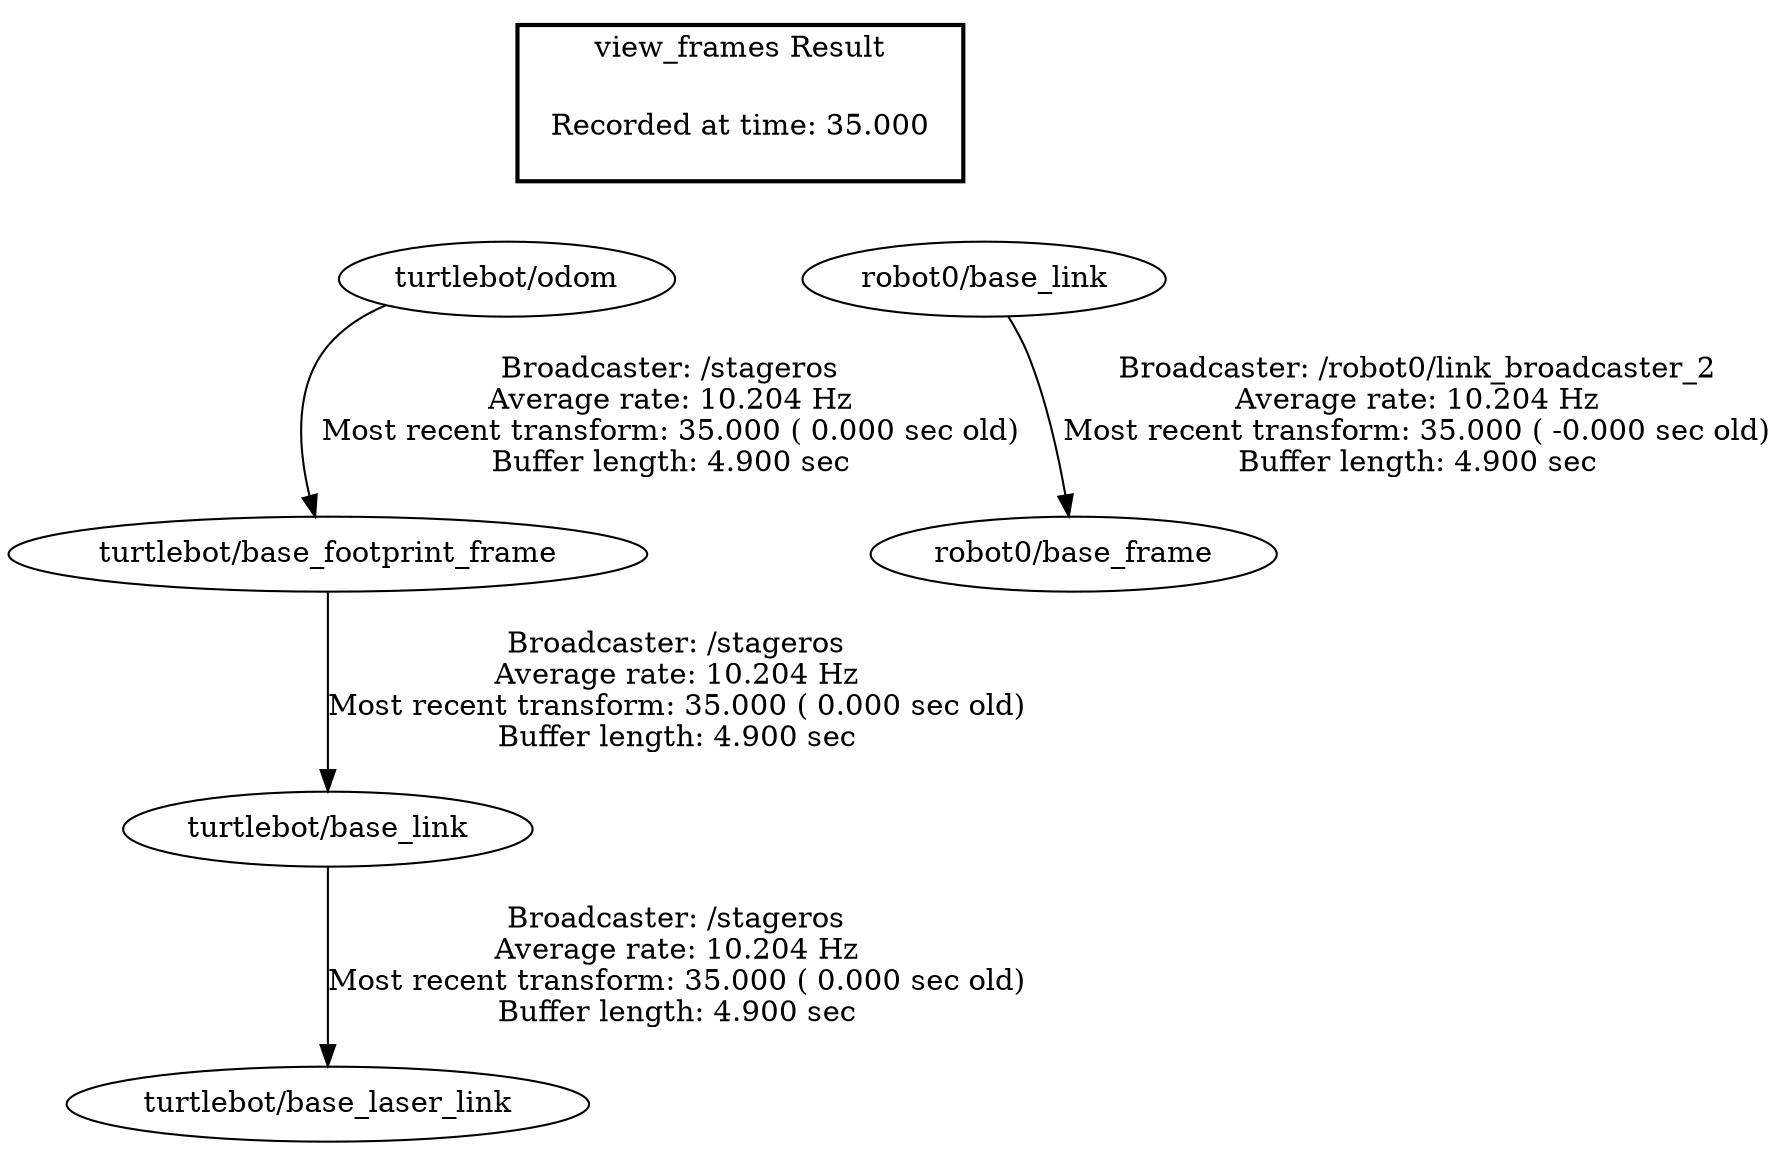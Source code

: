 digraph G {
"turtlebot/base_link" -> "turtlebot/base_laser_link"[label="Broadcaster: /stageros\nAverage rate: 10.204 Hz\nMost recent transform: 35.000 ( 0.000 sec old)\nBuffer length: 4.900 sec\n"];
"turtlebot/base_footprint_frame" -> "turtlebot/base_link"[label="Broadcaster: /stageros\nAverage rate: 10.204 Hz\nMost recent transform: 35.000 ( 0.000 sec old)\nBuffer length: 4.900 sec\n"];
"turtlebot/odom" -> "turtlebot/base_footprint_frame"[label="Broadcaster: /stageros\nAverage rate: 10.204 Hz\nMost recent transform: 35.000 ( 0.000 sec old)\nBuffer length: 4.900 sec\n"];
"robot0/base_link" -> "robot0/base_frame"[label="Broadcaster: /robot0/link_broadcaster_2\nAverage rate: 10.204 Hz\nMost recent transform: 35.000 ( -0.000 sec old)\nBuffer length: 4.900 sec\n"];
edge [style=invis];
 subgraph cluster_legend { style=bold; color=black; label ="view_frames Result";
"Recorded at time: 35.000"[ shape=plaintext ] ;
 }->"turtlebot/odom";
edge [style=invis];
 subgraph cluster_legend { style=bold; color=black; label ="view_frames Result";
"Recorded at time: 35.000"[ shape=plaintext ] ;
 }->"robot0/base_link";
}